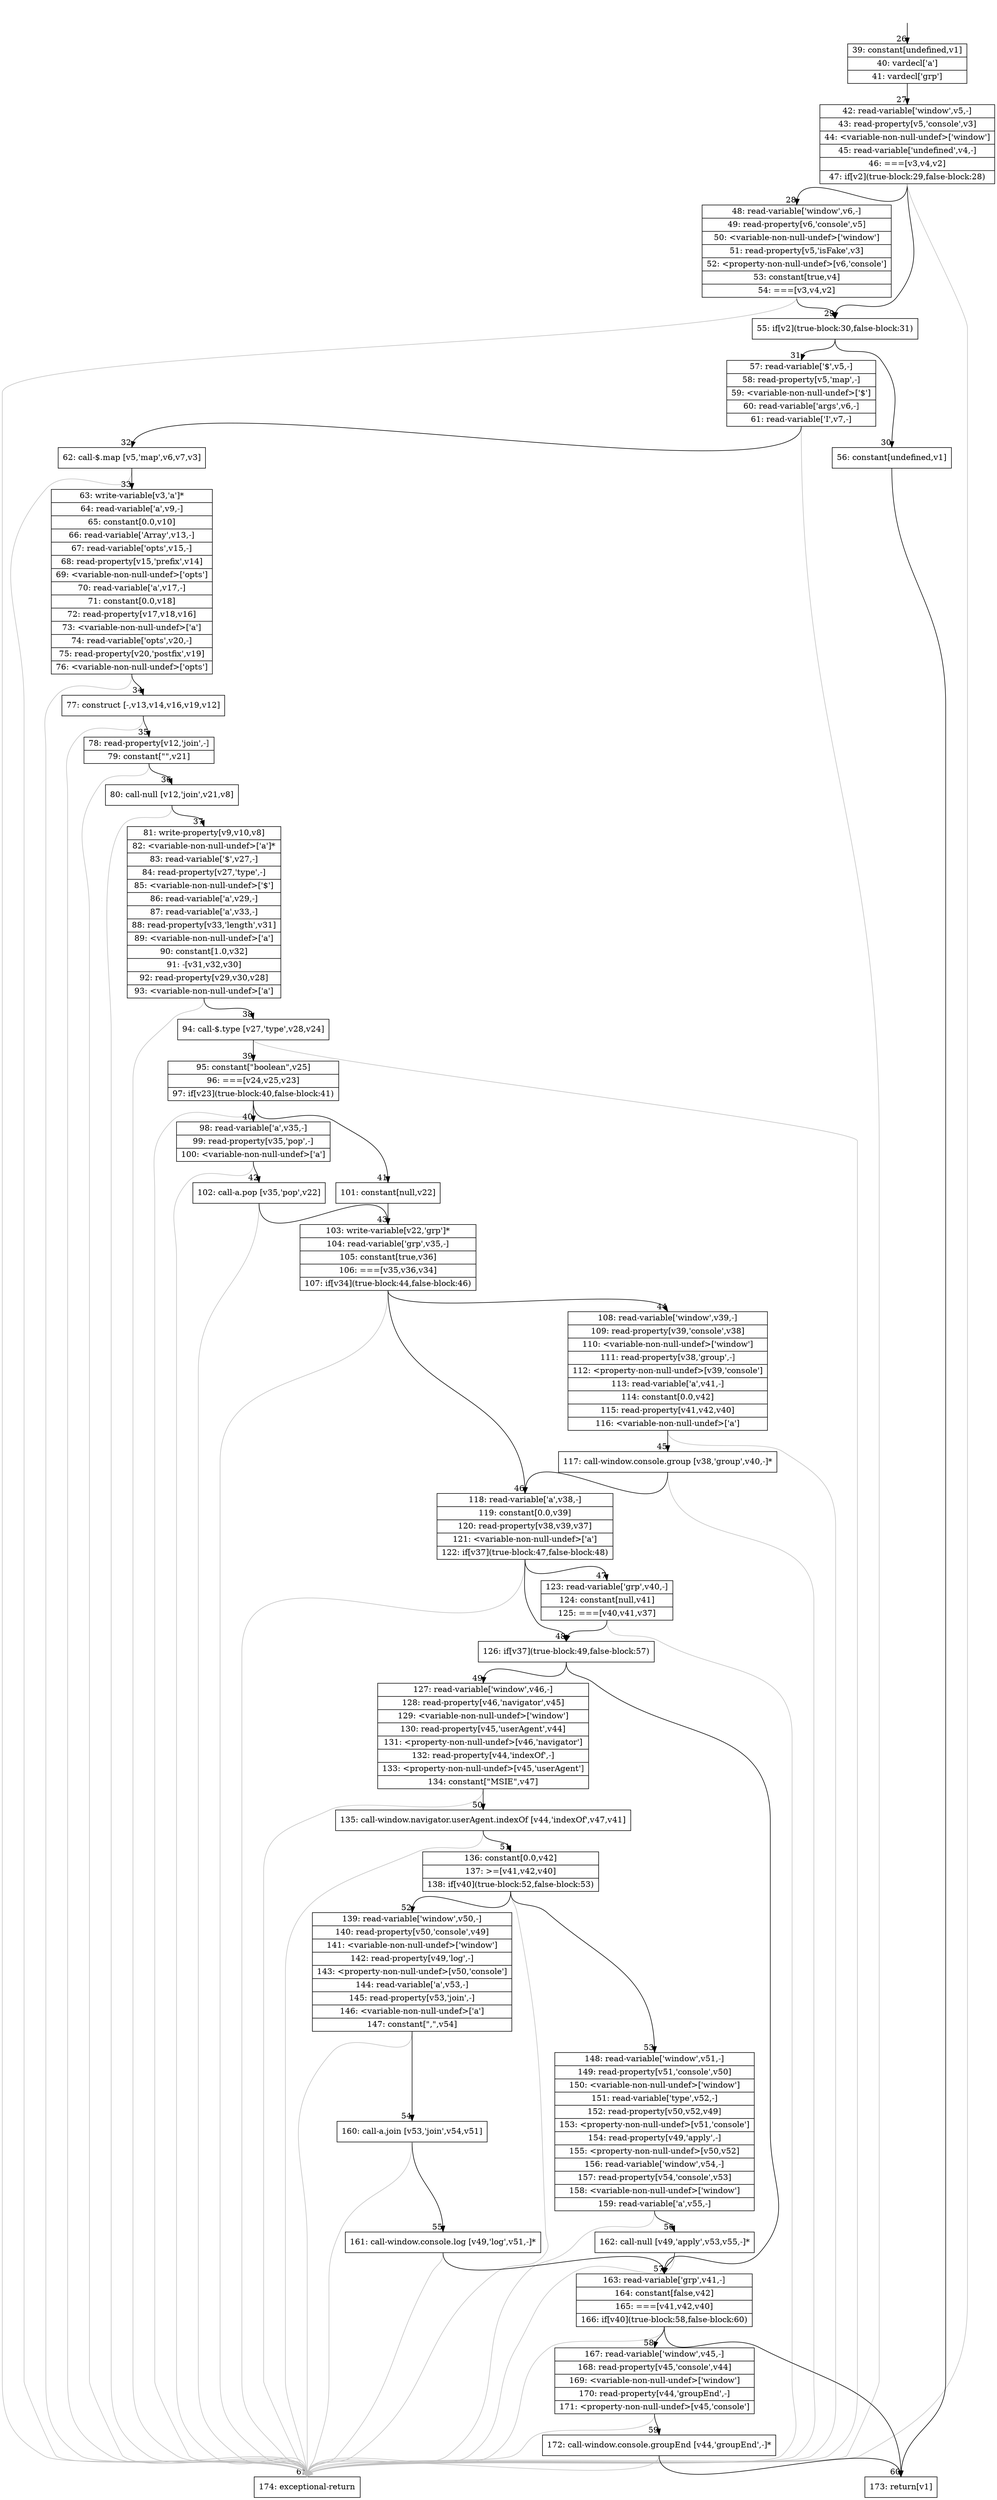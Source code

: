 digraph {
rankdir="TD"
BB_entry7[shape=none,label=""];
BB_entry7 -> BB26 [tailport=s, headport=n, headlabel="    26"]
BB26 [shape=record label="{39: constant[undefined,v1]|40: vardecl['a']|41: vardecl['grp']}" ] 
BB26 -> BB27 [tailport=s, headport=n, headlabel="      27"]
BB27 [shape=record label="{42: read-variable['window',v5,-]|43: read-property[v5,'console',v3]|44: \<variable-non-null-undef\>['window']|45: read-variable['undefined',v4,-]|46: ===[v3,v4,v2]|47: if[v2](true-block:29,false-block:28)}" ] 
BB27 -> BB29 [tailport=s, headport=n, headlabel="      29"]
BB27 -> BB28 [tailport=s, headport=n, headlabel="      28"]
BB27 -> BB61 [tailport=s, headport=n, color=gray, headlabel="      61"]
BB28 [shape=record label="{48: read-variable['window',v6,-]|49: read-property[v6,'console',v5]|50: \<variable-non-null-undef\>['window']|51: read-property[v5,'isFake',v3]|52: \<property-non-null-undef\>[v6,'console']|53: constant[true,v4]|54: ===[v3,v4,v2]}" ] 
BB28 -> BB29 [tailport=s, headport=n]
BB28 -> BB61 [tailport=s, headport=n, color=gray]
BB29 [shape=record label="{55: if[v2](true-block:30,false-block:31)}" ] 
BB29 -> BB30 [tailport=s, headport=n, headlabel="      30"]
BB29 -> BB31 [tailport=s, headport=n, headlabel="      31"]
BB30 [shape=record label="{56: constant[undefined,v1]}" ] 
BB30 -> BB60 [tailport=s, headport=n, headlabel="      60"]
BB31 [shape=record label="{57: read-variable['$',v5,-]|58: read-property[v5,'map',-]|59: \<variable-non-null-undef\>['$']|60: read-variable['args',v6,-]|61: read-variable['I',v7,-]}" ] 
BB31 -> BB32 [tailport=s, headport=n, headlabel="      32"]
BB31 -> BB61 [tailport=s, headport=n, color=gray]
BB32 [shape=record label="{62: call-$.map [v5,'map',v6,v7,v3]}" ] 
BB32 -> BB33 [tailport=s, headport=n, headlabel="      33"]
BB32 -> BB61 [tailport=s, headport=n, color=gray]
BB33 [shape=record label="{63: write-variable[v3,'a']*|64: read-variable['a',v9,-]|65: constant[0.0,v10]|66: read-variable['Array',v13,-]|67: read-variable['opts',v15,-]|68: read-property[v15,'prefix',v14]|69: \<variable-non-null-undef\>['opts']|70: read-variable['a',v17,-]|71: constant[0.0,v18]|72: read-property[v17,v18,v16]|73: \<variable-non-null-undef\>['a']|74: read-variable['opts',v20,-]|75: read-property[v20,'postfix',v19]|76: \<variable-non-null-undef\>['opts']}" ] 
BB33 -> BB34 [tailport=s, headport=n, headlabel="      34"]
BB33 -> BB61 [tailport=s, headport=n, color=gray]
BB34 [shape=record label="{77: construct [-,v13,v14,v16,v19,v12]}" ] 
BB34 -> BB35 [tailport=s, headport=n, headlabel="      35"]
BB34 -> BB61 [tailport=s, headport=n, color=gray]
BB35 [shape=record label="{78: read-property[v12,'join',-]|79: constant[\"\",v21]}" ] 
BB35 -> BB36 [tailport=s, headport=n, headlabel="      36"]
BB35 -> BB61 [tailport=s, headport=n, color=gray]
BB36 [shape=record label="{80: call-null [v12,'join',v21,v8]}" ] 
BB36 -> BB37 [tailport=s, headport=n, headlabel="      37"]
BB36 -> BB61 [tailport=s, headport=n, color=gray]
BB37 [shape=record label="{81: write-property[v9,v10,v8]|82: \<variable-non-null-undef\>['a']*|83: read-variable['$',v27,-]|84: read-property[v27,'type',-]|85: \<variable-non-null-undef\>['$']|86: read-variable['a',v29,-]|87: read-variable['a',v33,-]|88: read-property[v33,'length',v31]|89: \<variable-non-null-undef\>['a']|90: constant[1.0,v32]|91: -[v31,v32,v30]|92: read-property[v29,v30,v28]|93: \<variable-non-null-undef\>['a']}" ] 
BB37 -> BB38 [tailport=s, headport=n, headlabel="      38"]
BB37 -> BB61 [tailport=s, headport=n, color=gray]
BB38 [shape=record label="{94: call-$.type [v27,'type',v28,v24]}" ] 
BB38 -> BB39 [tailport=s, headport=n, headlabel="      39"]
BB38 -> BB61 [tailport=s, headport=n, color=gray]
BB39 [shape=record label="{95: constant[\"boolean\",v25]|96: ===[v24,v25,v23]|97: if[v23](true-block:40,false-block:41)}" ] 
BB39 -> BB40 [tailport=s, headport=n, headlabel="      40"]
BB39 -> BB41 [tailport=s, headport=n, headlabel="      41"]
BB39 -> BB61 [tailport=s, headport=n, color=gray]
BB40 [shape=record label="{98: read-variable['a',v35,-]|99: read-property[v35,'pop',-]|100: \<variable-non-null-undef\>['a']}" ] 
BB40 -> BB42 [tailport=s, headport=n, headlabel="      42"]
BB40 -> BB61 [tailport=s, headport=n, color=gray]
BB41 [shape=record label="{101: constant[null,v22]}" ] 
BB41 -> BB43 [tailport=s, headport=n, headlabel="      43"]
BB42 [shape=record label="{102: call-a.pop [v35,'pop',v22]}" ] 
BB42 -> BB43 [tailport=s, headport=n]
BB42 -> BB61 [tailport=s, headport=n, color=gray]
BB43 [shape=record label="{103: write-variable[v22,'grp']*|104: read-variable['grp',v35,-]|105: constant[true,v36]|106: ===[v35,v36,v34]|107: if[v34](true-block:44,false-block:46)}" ] 
BB43 -> BB44 [tailport=s, headport=n, headlabel="      44"]
BB43 -> BB46 [tailport=s, headport=n, headlabel="      46"]
BB43 -> BB61 [tailport=s, headport=n, color=gray]
BB44 [shape=record label="{108: read-variable['window',v39,-]|109: read-property[v39,'console',v38]|110: \<variable-non-null-undef\>['window']|111: read-property[v38,'group',-]|112: \<property-non-null-undef\>[v39,'console']|113: read-variable['a',v41,-]|114: constant[0.0,v42]|115: read-property[v41,v42,v40]|116: \<variable-non-null-undef\>['a']}" ] 
BB44 -> BB45 [tailport=s, headport=n, headlabel="      45"]
BB44 -> BB61 [tailport=s, headport=n, color=gray]
BB45 [shape=record label="{117: call-window.console.group [v38,'group',v40,-]*}" ] 
BB45 -> BB46 [tailport=s, headport=n]
BB45 -> BB61 [tailport=s, headport=n, color=gray]
BB46 [shape=record label="{118: read-variable['a',v38,-]|119: constant[0.0,v39]|120: read-property[v38,v39,v37]|121: \<variable-non-null-undef\>['a']|122: if[v37](true-block:47,false-block:48)}" ] 
BB46 -> BB48 [tailport=s, headport=n, headlabel="      48"]
BB46 -> BB47 [tailport=s, headport=n, headlabel="      47"]
BB46 -> BB61 [tailport=s, headport=n, color=gray]
BB47 [shape=record label="{123: read-variable['grp',v40,-]|124: constant[null,v41]|125: ===[v40,v41,v37]}" ] 
BB47 -> BB48 [tailport=s, headport=n]
BB47 -> BB61 [tailport=s, headport=n, color=gray]
BB48 [shape=record label="{126: if[v37](true-block:49,false-block:57)}" ] 
BB48 -> BB49 [tailport=s, headport=n, headlabel="      49"]
BB48 -> BB57 [tailport=s, headport=n, headlabel="      57"]
BB49 [shape=record label="{127: read-variable['window',v46,-]|128: read-property[v46,'navigator',v45]|129: \<variable-non-null-undef\>['window']|130: read-property[v45,'userAgent',v44]|131: \<property-non-null-undef\>[v46,'navigator']|132: read-property[v44,'indexOf',-]|133: \<property-non-null-undef\>[v45,'userAgent']|134: constant[\"MSIE\",v47]}" ] 
BB49 -> BB50 [tailport=s, headport=n, headlabel="      50"]
BB49 -> BB61 [tailport=s, headport=n, color=gray]
BB50 [shape=record label="{135: call-window.navigator.userAgent.indexOf [v44,'indexOf',v47,v41]}" ] 
BB50 -> BB51 [tailport=s, headport=n, headlabel="      51"]
BB50 -> BB61 [tailport=s, headport=n, color=gray]
BB51 [shape=record label="{136: constant[0.0,v42]|137: \>=[v41,v42,v40]|138: if[v40](true-block:52,false-block:53)}" ] 
BB51 -> BB52 [tailport=s, headport=n, headlabel="      52"]
BB51 -> BB53 [tailport=s, headport=n, headlabel="      53"]
BB51 -> BB61 [tailport=s, headport=n, color=gray]
BB52 [shape=record label="{139: read-variable['window',v50,-]|140: read-property[v50,'console',v49]|141: \<variable-non-null-undef\>['window']|142: read-property[v49,'log',-]|143: \<property-non-null-undef\>[v50,'console']|144: read-variable['a',v53,-]|145: read-property[v53,'join',-]|146: \<variable-non-null-undef\>['a']|147: constant[\",\",v54]}" ] 
BB52 -> BB54 [tailport=s, headport=n, headlabel="      54"]
BB52 -> BB61 [tailport=s, headport=n, color=gray]
BB53 [shape=record label="{148: read-variable['window',v51,-]|149: read-property[v51,'console',v50]|150: \<variable-non-null-undef\>['window']|151: read-variable['type',v52,-]|152: read-property[v50,v52,v49]|153: \<property-non-null-undef\>[v51,'console']|154: read-property[v49,'apply',-]|155: \<property-non-null-undef\>[v50,v52]|156: read-variable['window',v54,-]|157: read-property[v54,'console',v53]|158: \<variable-non-null-undef\>['window']|159: read-variable['a',v55,-]}" ] 
BB53 -> BB56 [tailport=s, headport=n, headlabel="      56"]
BB53 -> BB61 [tailport=s, headport=n, color=gray]
BB54 [shape=record label="{160: call-a.join [v53,'join',v54,v51]}" ] 
BB54 -> BB55 [tailport=s, headport=n, headlabel="      55"]
BB54 -> BB61 [tailport=s, headport=n, color=gray]
BB55 [shape=record label="{161: call-window.console.log [v49,'log',v51,-]*}" ] 
BB55 -> BB57 [tailport=s, headport=n]
BB55 -> BB61 [tailport=s, headport=n, color=gray]
BB56 [shape=record label="{162: call-null [v49,'apply',v53,v55,-]*}" ] 
BB56 -> BB57 [tailport=s, headport=n]
BB56 -> BB61 [tailport=s, headport=n, color=gray]
BB57 [shape=record label="{163: read-variable['grp',v41,-]|164: constant[false,v42]|165: ===[v41,v42,v40]|166: if[v40](true-block:58,false-block:60)}" ] 
BB57 -> BB58 [tailport=s, headport=n, headlabel="      58"]
BB57 -> BB60 [tailport=s, headport=n]
BB57 -> BB61 [tailport=s, headport=n, color=gray]
BB58 [shape=record label="{167: read-variable['window',v45,-]|168: read-property[v45,'console',v44]|169: \<variable-non-null-undef\>['window']|170: read-property[v44,'groupEnd',-]|171: \<property-non-null-undef\>[v45,'console']}" ] 
BB58 -> BB59 [tailport=s, headport=n, headlabel="      59"]
BB58 -> BB61 [tailport=s, headport=n, color=gray]
BB59 [shape=record label="{172: call-window.console.groupEnd [v44,'groupEnd',-]*}" ] 
BB59 -> BB60 [tailport=s, headport=n]
BB59 -> BB61 [tailport=s, headport=n, color=gray]
BB60 [shape=record label="{173: return[v1]}" ] 
BB61 [shape=record label="{174: exceptional-return}" ] 
//#$~ 51
}
